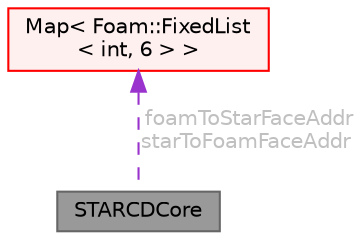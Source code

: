 digraph "STARCDCore"
{
 // LATEX_PDF_SIZE
  bgcolor="transparent";
  edge [fontname=Helvetica,fontsize=10,labelfontname=Helvetica,labelfontsize=10];
  node [fontname=Helvetica,fontsize=10,shape=box,height=0.2,width=0.4];
  Node1 [id="Node000001",label="STARCDCore",height=0.2,width=0.4,color="gray40", fillcolor="grey60", style="filled", fontcolor="black",tooltip="Core routines used when reading/writing PROSTAR vrt/cel/bnd files."];
  Node2 -> Node1 [id="edge1_Node000001_Node000002",dir="back",color="darkorchid3",style="dashed",tooltip=" ",label=" foamToStarFaceAddr\nstarToFoamFaceAddr",fontcolor="grey" ];
  Node2 [id="Node000002",label="Map\< Foam::FixedList\l\< int, 6 \> \>",height=0.2,width=0.4,color="red", fillcolor="#FFF0F0", style="filled",URL="$classFoam_1_1Map.html",tooltip=" "];
}
